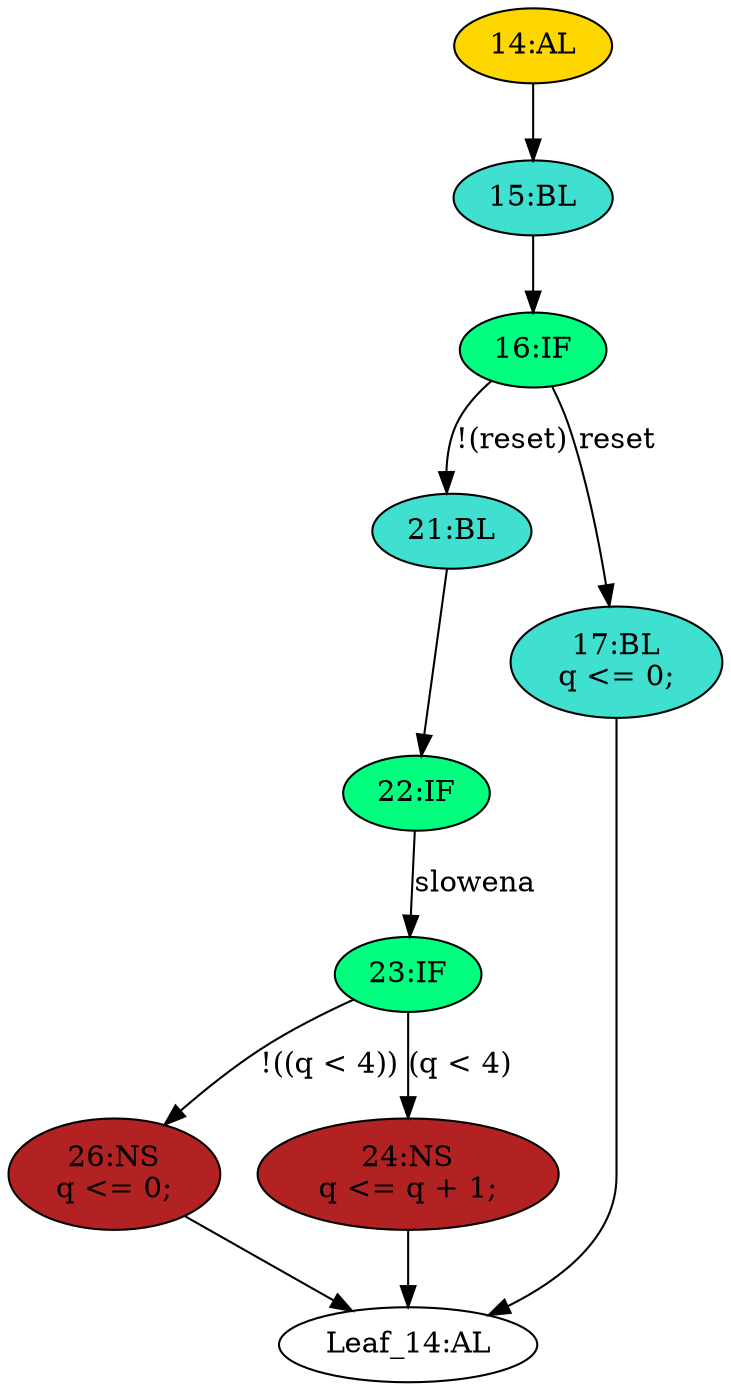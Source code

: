 strict digraph "" {
	node [label="\N"];
	"16:IF"	[ast="<pyverilog.vparser.ast.IfStatement object at 0x7f39e33f8410>",
		fillcolor=springgreen,
		label="16:IF",
		statements="[]",
		style=filled,
		typ=IfStatement];
	"21:BL"	[ast="<pyverilog.vparser.ast.Block object at 0x7f39e33f8550>",
		fillcolor=turquoise,
		label="21:BL",
		statements="[]",
		style=filled,
		typ=Block];
	"16:IF" -> "21:BL"	[cond="['reset']",
		label="!(reset)",
		lineno=16];
	"17:BL"	[ast="<pyverilog.vparser.ast.Block object at 0x7f39e33f8a90>",
		fillcolor=turquoise,
		label="17:BL
q <= 0;",
		statements="[<pyverilog.vparser.ast.NonblockingSubstitution object at 0x7f39e33f8ad0>]",
		style=filled,
		typ=Block];
	"16:IF" -> "17:BL"	[cond="['reset']",
		label=reset,
		lineno=16];
	"22:IF"	[ast="<pyverilog.vparser.ast.IfStatement object at 0x7f39e33f8590>",
		fillcolor=springgreen,
		label="22:IF",
		statements="[]",
		style=filled,
		typ=IfStatement];
	"23:IF"	[ast="<pyverilog.vparser.ast.IfStatement object at 0x7f39e33f8610>",
		fillcolor=springgreen,
		label="23:IF",
		statements="[]",
		style=filled,
		typ=IfStatement];
	"22:IF" -> "23:IF"	[cond="['slowena']",
		label=slowena,
		lineno=22];
	"21:BL" -> "22:IF"	[cond="[]",
		lineno=None];
	"26:NS"	[ast="<pyverilog.vparser.ast.NonblockingSubstitution object at 0x7f39e33f8650>",
		fillcolor=firebrick,
		label="26:NS
q <= 0;",
		statements="[<pyverilog.vparser.ast.NonblockingSubstitution object at 0x7f39e33f8650>]",
		style=filled,
		typ=NonblockingSubstitution];
	"23:IF" -> "26:NS"	[cond="['q']",
		label="!((q < 4))",
		lineno=23];
	"24:NS"	[ast="<pyverilog.vparser.ast.NonblockingSubstitution object at 0x7f39e33f87d0>",
		fillcolor=firebrick,
		label="24:NS
q <= q + 1;",
		statements="[<pyverilog.vparser.ast.NonblockingSubstitution object at 0x7f39e33f87d0>]",
		style=filled,
		typ=NonblockingSubstitution];
	"23:IF" -> "24:NS"	[cond="['q']",
		label="(q < 4)",
		lineno=23];
	"Leaf_14:AL"	[def_var="['q']",
		label="Leaf_14:AL"];
	"17:BL" -> "Leaf_14:AL"	[cond="[]",
		lineno=None];
	"15:BL"	[ast="<pyverilog.vparser.ast.Block object at 0x7f39e33f8c50>",
		fillcolor=turquoise,
		label="15:BL",
		statements="[]",
		style=filled,
		typ=Block];
	"15:BL" -> "16:IF"	[cond="[]",
		lineno=None];
	"14:AL"	[ast="<pyverilog.vparser.ast.Always object at 0x7f39e33f8d10>",
		clk_sens=True,
		fillcolor=gold,
		label="14:AL",
		sens="['clk']",
		statements="[]",
		style=filled,
		typ=Always,
		use_var="['q', 'reset', 'slowena']"];
	"14:AL" -> "15:BL"	[cond="[]",
		lineno=None];
	"26:NS" -> "Leaf_14:AL"	[cond="[]",
		lineno=None];
	"24:NS" -> "Leaf_14:AL"	[cond="[]",
		lineno=None];
}

